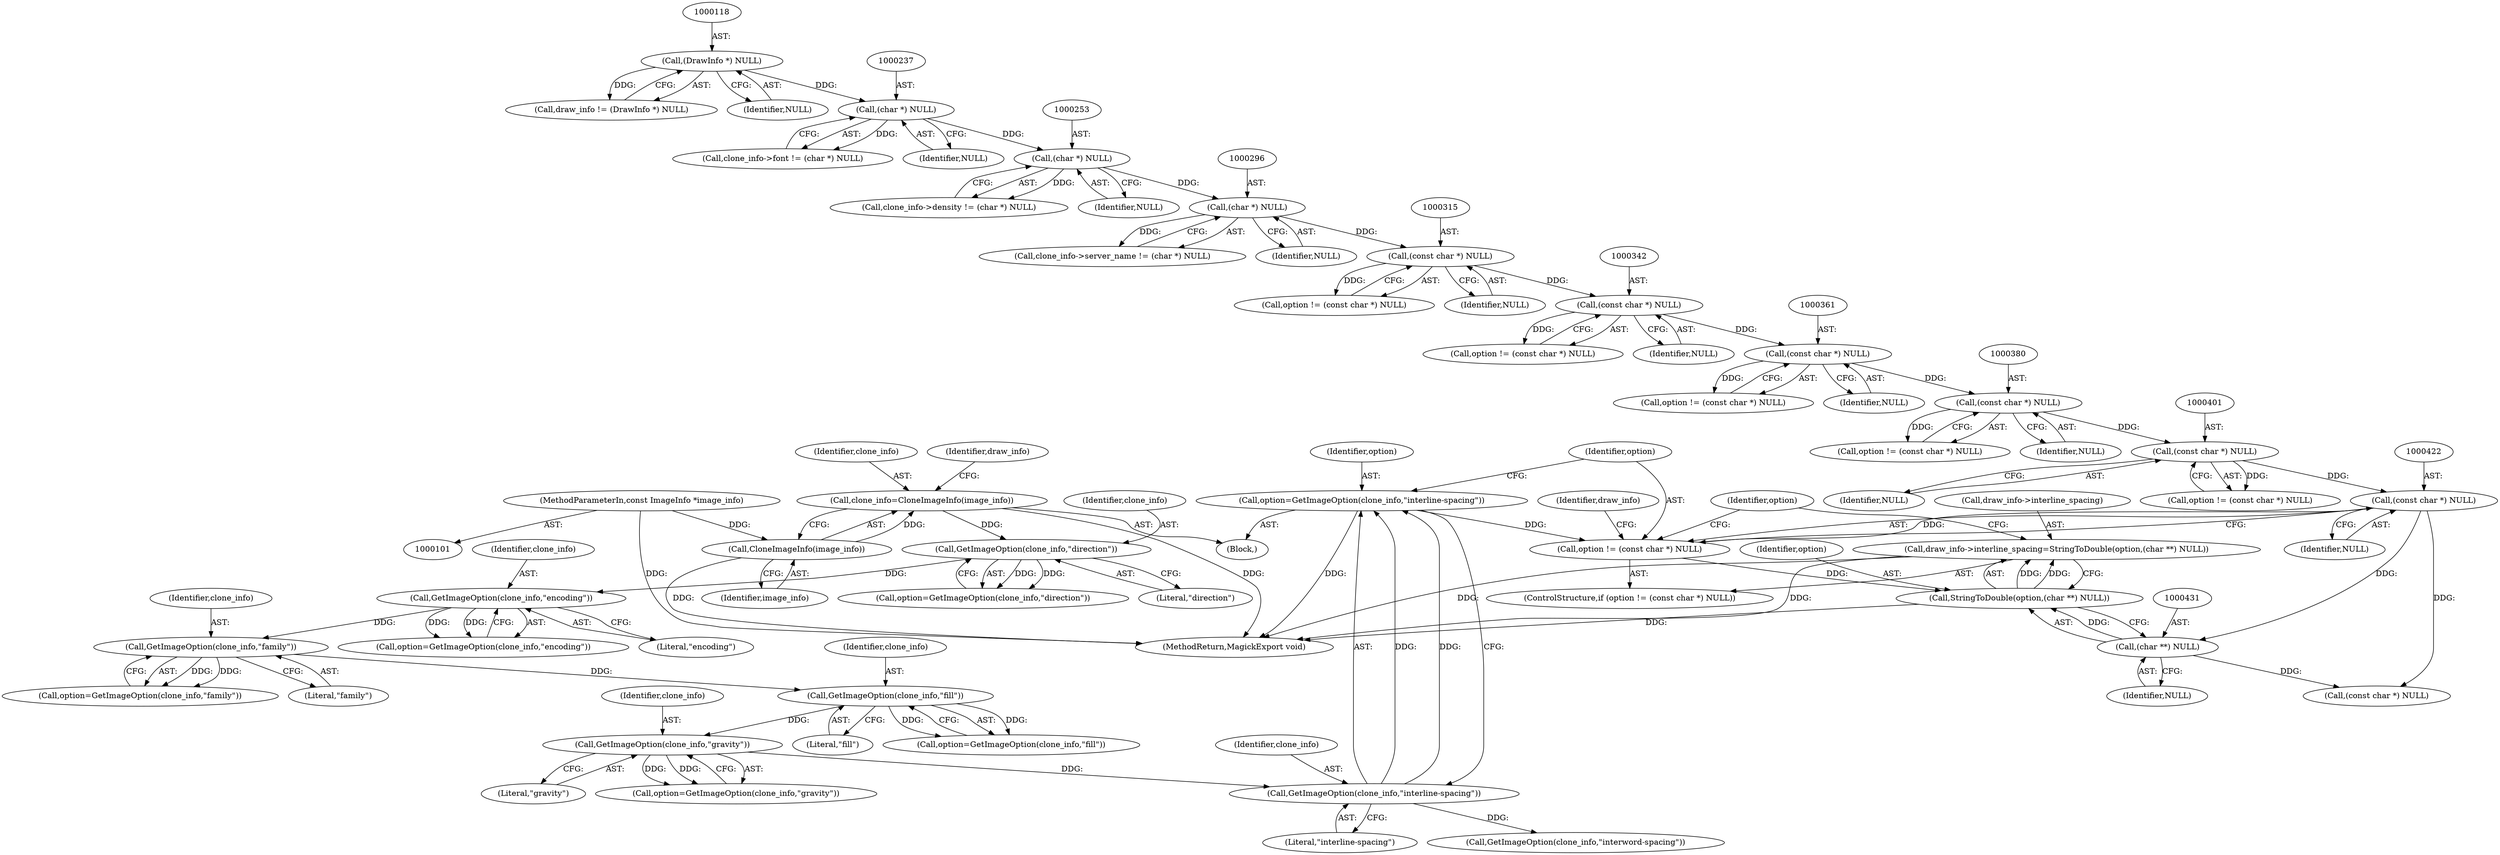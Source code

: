 digraph "0_ImageMagick_726812fa2fa7ce16bcf58f6e115f65427a1c0950_4@API" {
"1000424" [label="(Call,draw_info->interline_spacing=StringToDouble(option,(char **) NULL))"];
"1000428" [label="(Call,StringToDouble(option,(char **) NULL))"];
"1000419" [label="(Call,option != (const char *) NULL)"];
"1000413" [label="(Call,option=GetImageOption(clone_info,\"interline-spacing\"))"];
"1000415" [label="(Call,GetImageOption(clone_info,\"interline-spacing\"))"];
"1000394" [label="(Call,GetImageOption(clone_info,\"gravity\"))"];
"1000373" [label="(Call,GetImageOption(clone_info,\"fill\"))"];
"1000354" [label="(Call,GetImageOption(clone_info,\"family\"))"];
"1000335" [label="(Call,GetImageOption(clone_info,\"encoding\"))"];
"1000308" [label="(Call,GetImageOption(clone_info,\"direction\"))"];
"1000128" [label="(Call,clone_info=CloneImageInfo(image_info))"];
"1000130" [label="(Call,CloneImageInfo(image_info))"];
"1000102" [label="(MethodParameterIn,const ImageInfo *image_info)"];
"1000421" [label="(Call,(const char *) NULL)"];
"1000400" [label="(Call,(const char *) NULL)"];
"1000379" [label="(Call,(const char *) NULL)"];
"1000360" [label="(Call,(const char *) NULL)"];
"1000341" [label="(Call,(const char *) NULL)"];
"1000314" [label="(Call,(const char *) NULL)"];
"1000295" [label="(Call,(char *) NULL)"];
"1000252" [label="(Call,(char *) NULL)"];
"1000236" [label="(Call,(char *) NULL)"];
"1000117" [label="(Call,(DrawInfo *) NULL)"];
"1000430" [label="(Call,(char **) NULL)"];
"1000430" [label="(Call,(char **) NULL)"];
"1000432" [label="(Identifier,NULL)"];
"1000343" [label="(Identifier,NULL)"];
"1000130" [label="(Call,CloneImageInfo(image_info))"];
"1000417" [label="(Literal,\"interline-spacing\")"];
"1000400" [label="(Call,(const char *) NULL)"];
"1000371" [label="(Call,option=GetImageOption(clone_info,\"fill\"))"];
"1000373" [label="(Call,GetImageOption(clone_info,\"fill\"))"];
"1000335" [label="(Call,GetImageOption(clone_info,\"encoding\"))"];
"1000129" [label="(Identifier,clone_info)"];
"1000306" [label="(Call,option=GetImageOption(clone_info,\"direction\"))"];
"1000395" [label="(Identifier,clone_info)"];
"1000413" [label="(Call,option=GetImageOption(clone_info,\"interline-spacing\"))"];
"1000131" [label="(Identifier,image_info)"];
"1000117" [label="(Call,(DrawInfo *) NULL)"];
"1000337" [label="(Literal,\"encoding\")"];
"1000426" [label="(Identifier,draw_info)"];
"1000425" [label="(Call,draw_info->interline_spacing)"];
"1000128" [label="(Call,clone_info=CloneImageInfo(image_info))"];
"1000402" [label="(Identifier,NULL)"];
"1000339" [label="(Call,option != (const char *) NULL)"];
"1000421" [label="(Call,(const char *) NULL)"];
"1000354" [label="(Call,GetImageOption(clone_info,\"family\"))"];
"1000394" [label="(Call,GetImageOption(clone_info,\"gravity\"))"];
"1000415" [label="(Call,GetImageOption(clone_info,\"interline-spacing\"))"];
"1000316" [label="(Identifier,NULL)"];
"1000381" [label="(Identifier,NULL)"];
"1000398" [label="(Call,option != (const char *) NULL)"];
"1000416" [label="(Identifier,clone_info)"];
"1000119" [label="(Identifier,NULL)"];
"1000396" [label="(Literal,\"gravity\")"];
"1000248" [label="(Call,clone_info->density != (char *) NULL)"];
"1000314" [label="(Call,(const char *) NULL)"];
"1000236" [label="(Call,(char *) NULL)"];
"1000295" [label="(Call,(char *) NULL)"];
"1000232" [label="(Call,clone_info->font != (char *) NULL)"];
"1000352" [label="(Call,option=GetImageOption(clone_info,\"family\"))"];
"1000420" [label="(Identifier,option)"];
"1000356" [label="(Literal,\"family\")"];
"1000362" [label="(Identifier,NULL)"];
"1000309" [label="(Identifier,clone_info)"];
"1000423" [label="(Identifier,NULL)"];
"1000102" [label="(MethodParameterIn,const ImageInfo *image_info)"];
"1000374" [label="(Identifier,clone_info)"];
"1000308" [label="(Call,GetImageOption(clone_info,\"direction\"))"];
"1000377" [label="(Call,option != (const char *) NULL)"];
"1000336" [label="(Identifier,clone_info)"];
"1000434" [label="(Identifier,option)"];
"1000333" [label="(Call,option=GetImageOption(clone_info,\"encoding\"))"];
"1000135" [label="(Identifier,draw_info)"];
"1000392" [label="(Call,option=GetImageOption(clone_info,\"gravity\"))"];
"1000418" [label="(ControlStructure,if (option != (const char *) NULL))"];
"1000379" [label="(Call,(const char *) NULL)"];
"1000238" [label="(Identifier,NULL)"];
"1000429" [label="(Identifier,option)"];
"1000297" [label="(Identifier,NULL)"];
"1000254" [label="(Identifier,NULL)"];
"1000360" [label="(Call,(const char *) NULL)"];
"1000441" [label="(Call,(const char *) NULL)"];
"1000604" [label="(MethodReturn,MagickExport void)"];
"1000310" [label="(Literal,\"direction\")"];
"1000104" [label="(Block,)"];
"1000375" [label="(Literal,\"fill\")"];
"1000115" [label="(Call,draw_info != (DrawInfo *) NULL)"];
"1000358" [label="(Call,option != (const char *) NULL)"];
"1000414" [label="(Identifier,option)"];
"1000355" [label="(Identifier,clone_info)"];
"1000435" [label="(Call,GetImageOption(clone_info,\"interword-spacing\"))"];
"1000419" [label="(Call,option != (const char *) NULL)"];
"1000428" [label="(Call,StringToDouble(option,(char **) NULL))"];
"1000341" [label="(Call,(const char *) NULL)"];
"1000291" [label="(Call,clone_info->server_name != (char *) NULL)"];
"1000252" [label="(Call,(char *) NULL)"];
"1000312" [label="(Call,option != (const char *) NULL)"];
"1000424" [label="(Call,draw_info->interline_spacing=StringToDouble(option,(char **) NULL))"];
"1000424" -> "1000418"  [label="AST: "];
"1000424" -> "1000428"  [label="CFG: "];
"1000425" -> "1000424"  [label="AST: "];
"1000428" -> "1000424"  [label="AST: "];
"1000434" -> "1000424"  [label="CFG: "];
"1000424" -> "1000604"  [label="DDG: "];
"1000424" -> "1000604"  [label="DDG: "];
"1000428" -> "1000424"  [label="DDG: "];
"1000428" -> "1000424"  [label="DDG: "];
"1000428" -> "1000430"  [label="CFG: "];
"1000429" -> "1000428"  [label="AST: "];
"1000430" -> "1000428"  [label="AST: "];
"1000428" -> "1000604"  [label="DDG: "];
"1000419" -> "1000428"  [label="DDG: "];
"1000430" -> "1000428"  [label="DDG: "];
"1000419" -> "1000418"  [label="AST: "];
"1000419" -> "1000421"  [label="CFG: "];
"1000420" -> "1000419"  [label="AST: "];
"1000421" -> "1000419"  [label="AST: "];
"1000426" -> "1000419"  [label="CFG: "];
"1000434" -> "1000419"  [label="CFG: "];
"1000413" -> "1000419"  [label="DDG: "];
"1000421" -> "1000419"  [label="DDG: "];
"1000413" -> "1000104"  [label="AST: "];
"1000413" -> "1000415"  [label="CFG: "];
"1000414" -> "1000413"  [label="AST: "];
"1000415" -> "1000413"  [label="AST: "];
"1000420" -> "1000413"  [label="CFG: "];
"1000413" -> "1000604"  [label="DDG: "];
"1000415" -> "1000413"  [label="DDG: "];
"1000415" -> "1000413"  [label="DDG: "];
"1000415" -> "1000417"  [label="CFG: "];
"1000416" -> "1000415"  [label="AST: "];
"1000417" -> "1000415"  [label="AST: "];
"1000394" -> "1000415"  [label="DDG: "];
"1000415" -> "1000435"  [label="DDG: "];
"1000394" -> "1000392"  [label="AST: "];
"1000394" -> "1000396"  [label="CFG: "];
"1000395" -> "1000394"  [label="AST: "];
"1000396" -> "1000394"  [label="AST: "];
"1000392" -> "1000394"  [label="CFG: "];
"1000394" -> "1000392"  [label="DDG: "];
"1000394" -> "1000392"  [label="DDG: "];
"1000373" -> "1000394"  [label="DDG: "];
"1000373" -> "1000371"  [label="AST: "];
"1000373" -> "1000375"  [label="CFG: "];
"1000374" -> "1000373"  [label="AST: "];
"1000375" -> "1000373"  [label="AST: "];
"1000371" -> "1000373"  [label="CFG: "];
"1000373" -> "1000371"  [label="DDG: "];
"1000373" -> "1000371"  [label="DDG: "];
"1000354" -> "1000373"  [label="DDG: "];
"1000354" -> "1000352"  [label="AST: "];
"1000354" -> "1000356"  [label="CFG: "];
"1000355" -> "1000354"  [label="AST: "];
"1000356" -> "1000354"  [label="AST: "];
"1000352" -> "1000354"  [label="CFG: "];
"1000354" -> "1000352"  [label="DDG: "];
"1000354" -> "1000352"  [label="DDG: "];
"1000335" -> "1000354"  [label="DDG: "];
"1000335" -> "1000333"  [label="AST: "];
"1000335" -> "1000337"  [label="CFG: "];
"1000336" -> "1000335"  [label="AST: "];
"1000337" -> "1000335"  [label="AST: "];
"1000333" -> "1000335"  [label="CFG: "];
"1000335" -> "1000333"  [label="DDG: "];
"1000335" -> "1000333"  [label="DDG: "];
"1000308" -> "1000335"  [label="DDG: "];
"1000308" -> "1000306"  [label="AST: "];
"1000308" -> "1000310"  [label="CFG: "];
"1000309" -> "1000308"  [label="AST: "];
"1000310" -> "1000308"  [label="AST: "];
"1000306" -> "1000308"  [label="CFG: "];
"1000308" -> "1000306"  [label="DDG: "];
"1000308" -> "1000306"  [label="DDG: "];
"1000128" -> "1000308"  [label="DDG: "];
"1000128" -> "1000104"  [label="AST: "];
"1000128" -> "1000130"  [label="CFG: "];
"1000129" -> "1000128"  [label="AST: "];
"1000130" -> "1000128"  [label="AST: "];
"1000135" -> "1000128"  [label="CFG: "];
"1000128" -> "1000604"  [label="DDG: "];
"1000130" -> "1000128"  [label="DDG: "];
"1000130" -> "1000131"  [label="CFG: "];
"1000131" -> "1000130"  [label="AST: "];
"1000130" -> "1000604"  [label="DDG: "];
"1000102" -> "1000130"  [label="DDG: "];
"1000102" -> "1000101"  [label="AST: "];
"1000102" -> "1000604"  [label="DDG: "];
"1000421" -> "1000423"  [label="CFG: "];
"1000422" -> "1000421"  [label="AST: "];
"1000423" -> "1000421"  [label="AST: "];
"1000400" -> "1000421"  [label="DDG: "];
"1000421" -> "1000430"  [label="DDG: "];
"1000421" -> "1000441"  [label="DDG: "];
"1000400" -> "1000398"  [label="AST: "];
"1000400" -> "1000402"  [label="CFG: "];
"1000401" -> "1000400"  [label="AST: "];
"1000402" -> "1000400"  [label="AST: "];
"1000398" -> "1000400"  [label="CFG: "];
"1000400" -> "1000398"  [label="DDG: "];
"1000379" -> "1000400"  [label="DDG: "];
"1000379" -> "1000377"  [label="AST: "];
"1000379" -> "1000381"  [label="CFG: "];
"1000380" -> "1000379"  [label="AST: "];
"1000381" -> "1000379"  [label="AST: "];
"1000377" -> "1000379"  [label="CFG: "];
"1000379" -> "1000377"  [label="DDG: "];
"1000360" -> "1000379"  [label="DDG: "];
"1000360" -> "1000358"  [label="AST: "];
"1000360" -> "1000362"  [label="CFG: "];
"1000361" -> "1000360"  [label="AST: "];
"1000362" -> "1000360"  [label="AST: "];
"1000358" -> "1000360"  [label="CFG: "];
"1000360" -> "1000358"  [label="DDG: "];
"1000341" -> "1000360"  [label="DDG: "];
"1000341" -> "1000339"  [label="AST: "];
"1000341" -> "1000343"  [label="CFG: "];
"1000342" -> "1000341"  [label="AST: "];
"1000343" -> "1000341"  [label="AST: "];
"1000339" -> "1000341"  [label="CFG: "];
"1000341" -> "1000339"  [label="DDG: "];
"1000314" -> "1000341"  [label="DDG: "];
"1000314" -> "1000312"  [label="AST: "];
"1000314" -> "1000316"  [label="CFG: "];
"1000315" -> "1000314"  [label="AST: "];
"1000316" -> "1000314"  [label="AST: "];
"1000312" -> "1000314"  [label="CFG: "];
"1000314" -> "1000312"  [label="DDG: "];
"1000295" -> "1000314"  [label="DDG: "];
"1000295" -> "1000291"  [label="AST: "];
"1000295" -> "1000297"  [label="CFG: "];
"1000296" -> "1000295"  [label="AST: "];
"1000297" -> "1000295"  [label="AST: "];
"1000291" -> "1000295"  [label="CFG: "];
"1000295" -> "1000291"  [label="DDG: "];
"1000252" -> "1000295"  [label="DDG: "];
"1000252" -> "1000248"  [label="AST: "];
"1000252" -> "1000254"  [label="CFG: "];
"1000253" -> "1000252"  [label="AST: "];
"1000254" -> "1000252"  [label="AST: "];
"1000248" -> "1000252"  [label="CFG: "];
"1000252" -> "1000248"  [label="DDG: "];
"1000236" -> "1000252"  [label="DDG: "];
"1000236" -> "1000232"  [label="AST: "];
"1000236" -> "1000238"  [label="CFG: "];
"1000237" -> "1000236"  [label="AST: "];
"1000238" -> "1000236"  [label="AST: "];
"1000232" -> "1000236"  [label="CFG: "];
"1000236" -> "1000232"  [label="DDG: "];
"1000117" -> "1000236"  [label="DDG: "];
"1000117" -> "1000115"  [label="AST: "];
"1000117" -> "1000119"  [label="CFG: "];
"1000118" -> "1000117"  [label="AST: "];
"1000119" -> "1000117"  [label="AST: "];
"1000115" -> "1000117"  [label="CFG: "];
"1000117" -> "1000115"  [label="DDG: "];
"1000430" -> "1000432"  [label="CFG: "];
"1000431" -> "1000430"  [label="AST: "];
"1000432" -> "1000430"  [label="AST: "];
"1000430" -> "1000441"  [label="DDG: "];
}
